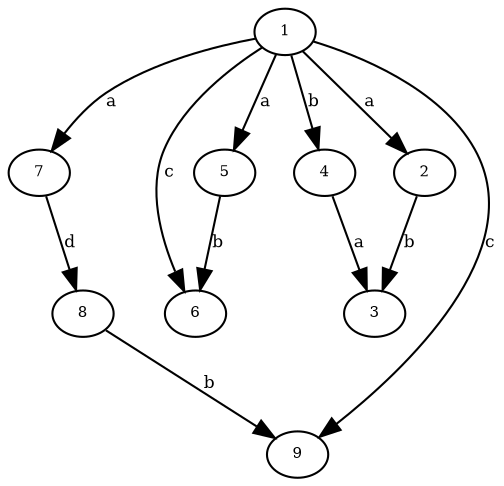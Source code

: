 digraph {
"g1v1" [label="1",fontsize=7,width=.01,height=.01];
"g1v1" -> "g1v2" [label="a",fontsize=8];
"g1v1" -> "g1v5" [label="a",fontsize=8];
"g1v1" -> "g1v7" [label="a",fontsize=8];
"g1v1" -> "g1v6" [label="c",fontsize=8];
"g1v1" -> "g1v9" [label="c",fontsize=8];
"g1v1" -> "g1v4" [label="b",fontsize=8];
"g1v2" [label="2",fontsize=7,width=.01,height=.01];
"g1v2" -> "g1v3" [label="b",fontsize=8];
"g1v3" [label="3",fontsize=7,width=.01,height=.01];
"g1v4" [label="4",fontsize=7,width=.01,height=.01];
"g1v4" -> "g1v3" [label="a",fontsize=8];
"g1v5" [label="5",fontsize=7,width=.01,height=.01];
"g1v5" -> "g1v6" [label="b",fontsize=8];
"g1v6" [label="6",fontsize=7,width=.01,height=.01];
"g1v7" [label="7",fontsize=7,width=.01,height=.01];
"g1v7" -> "g1v8" [label="d",fontsize=8];
"g1v8" [label="8",fontsize=7,width=.01,height=.01];
"g1v8" -> "g1v9" [label="b",fontsize=8];
"g1v9" [label="9",fontsize=7,width=.01,height=.01];
}